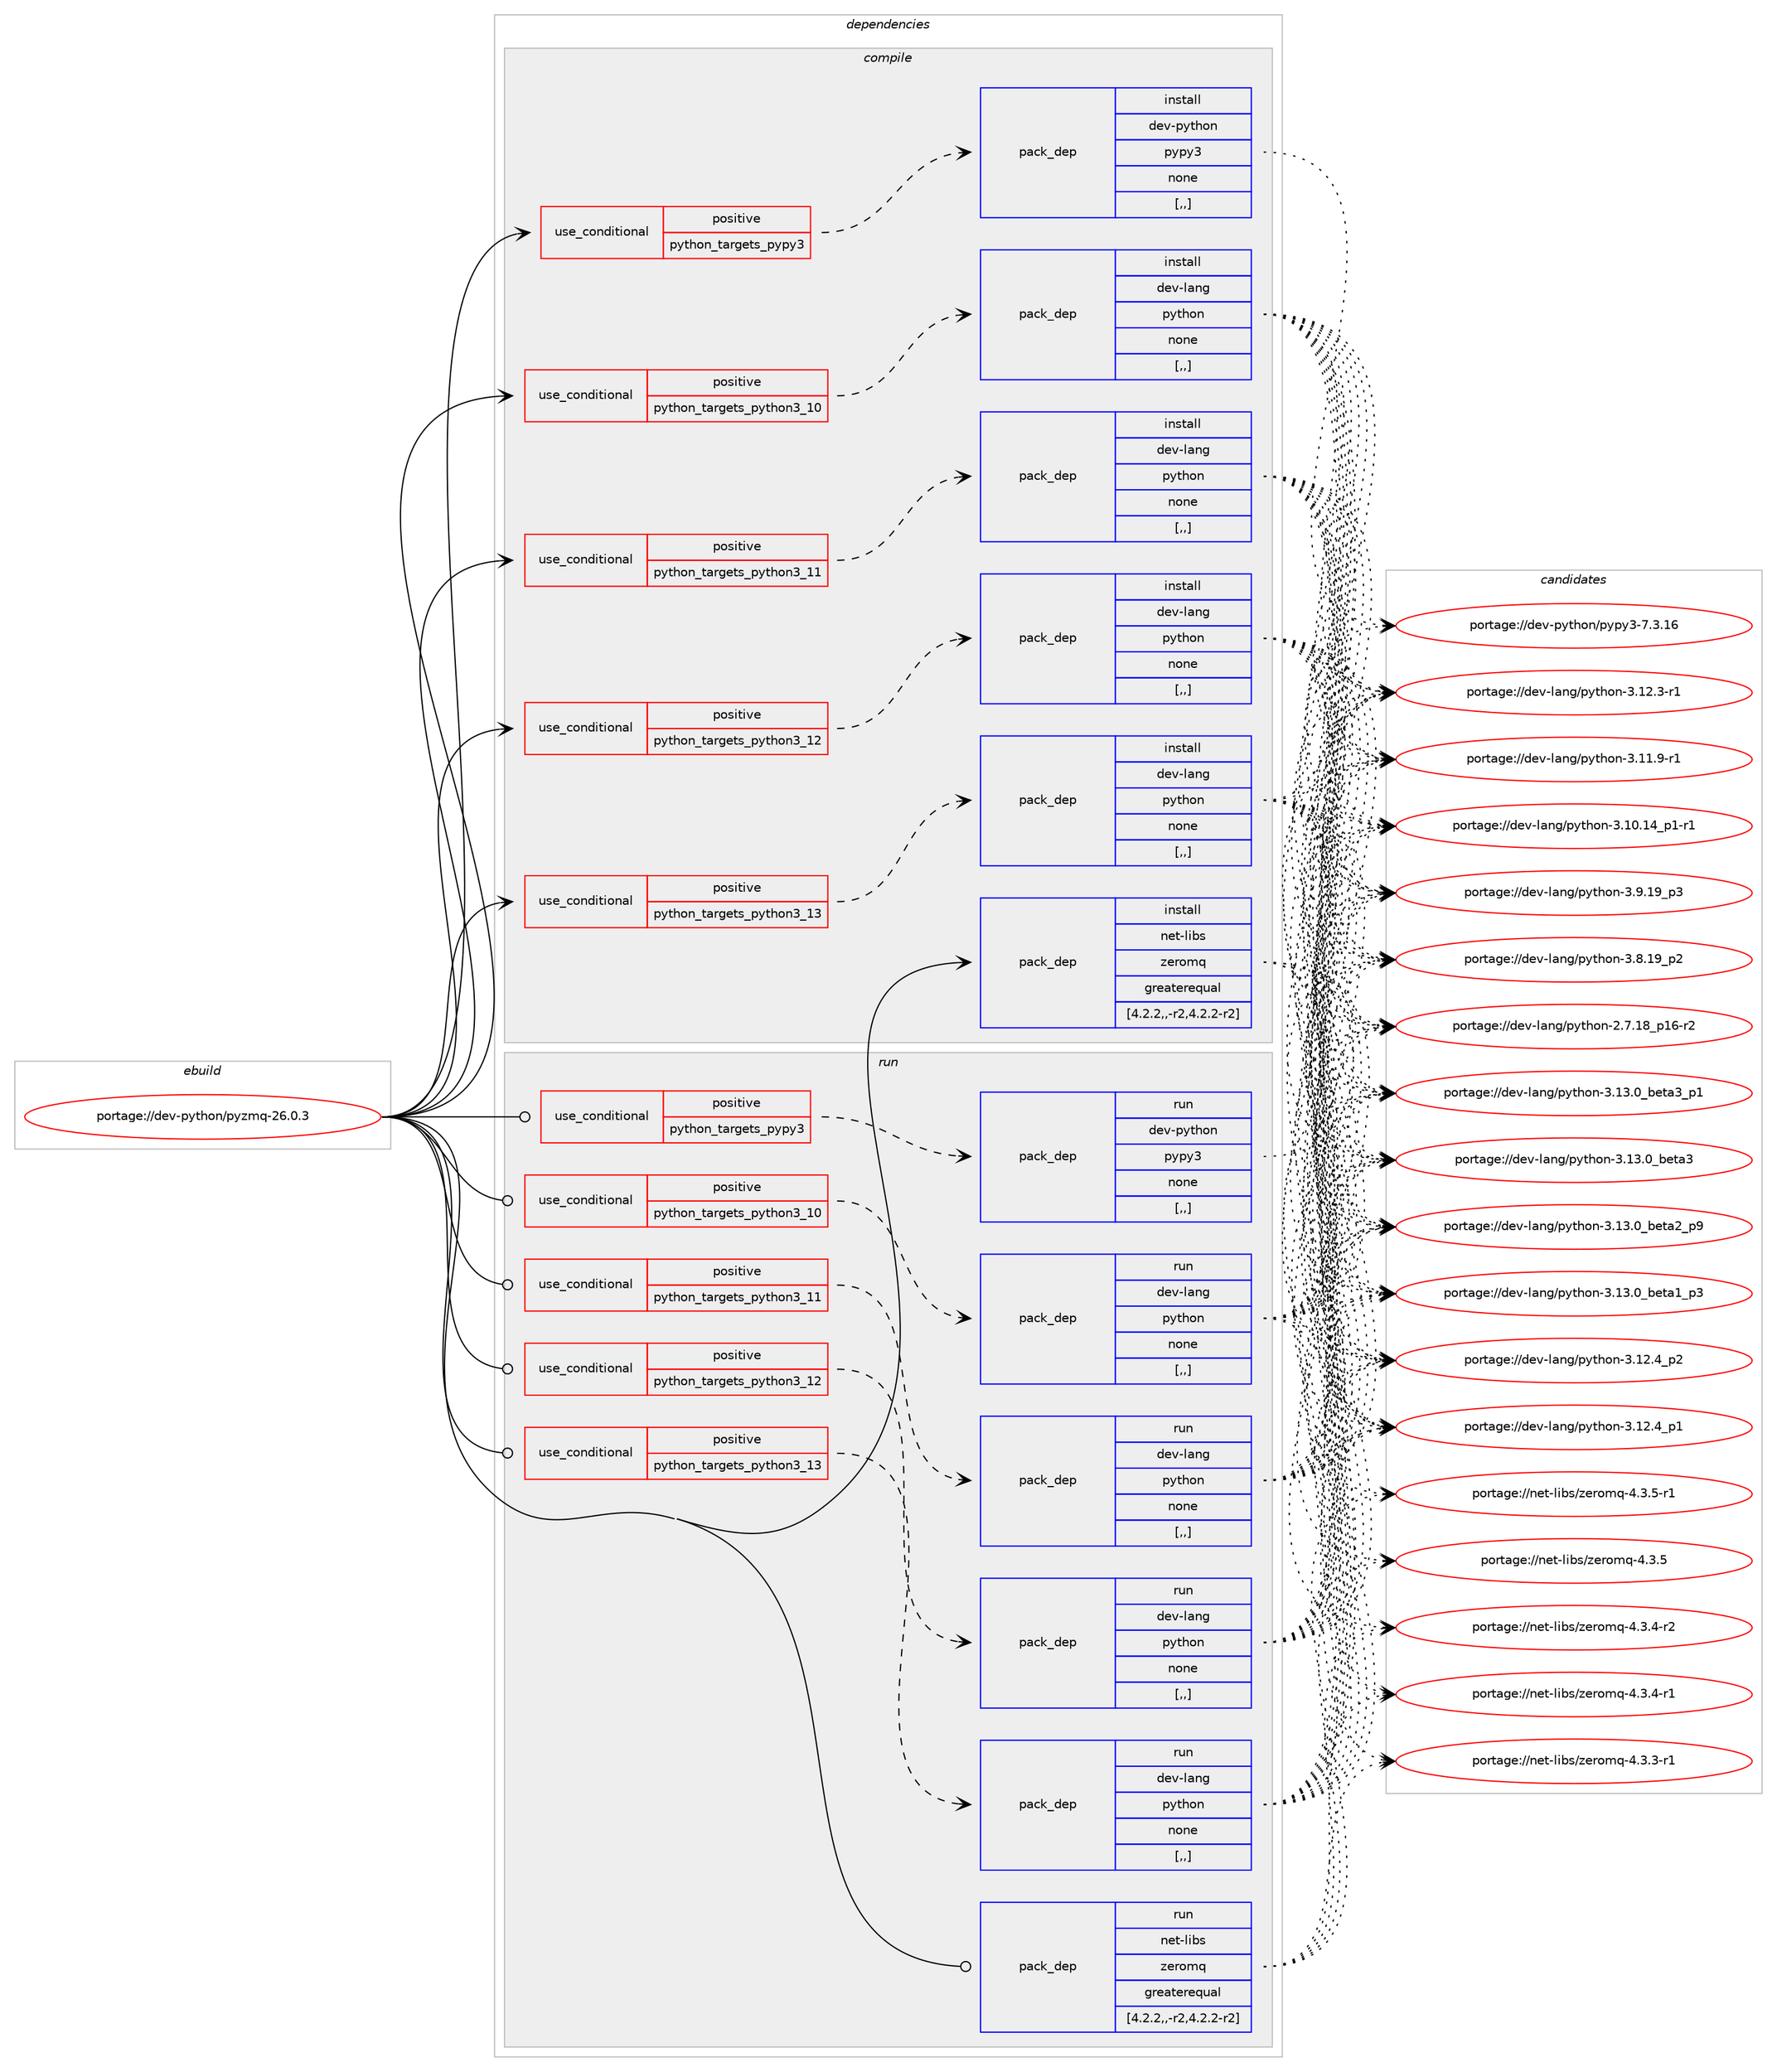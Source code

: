 digraph prolog {

# *************
# Graph options
# *************

newrank=true;
concentrate=true;
compound=true;
graph [rankdir=LR,fontname=Helvetica,fontsize=10,ranksep=1.5];#, ranksep=2.5, nodesep=0.2];
edge  [arrowhead=vee];
node  [fontname=Helvetica,fontsize=10];

# **********
# The ebuild
# **********

subgraph cluster_leftcol {
color=gray;
label=<<i>ebuild</i>>;
id [label="portage://dev-python/pyzmq-26.0.3", color=red, width=4, href="../dev-python/pyzmq-26.0.3.svg"];
}

# ****************
# The dependencies
# ****************

subgraph cluster_midcol {
color=gray;
label=<<i>dependencies</i>>;
subgraph cluster_compile {
fillcolor="#eeeeee";
style=filled;
label=<<i>compile</i>>;
subgraph cond38503 {
dependency160561 [label=<<TABLE BORDER="0" CELLBORDER="1" CELLSPACING="0" CELLPADDING="4"><TR><TD ROWSPAN="3" CELLPADDING="10">use_conditional</TD></TR><TR><TD>positive</TD></TR><TR><TD>python_targets_pypy3</TD></TR></TABLE>>, shape=none, color=red];
subgraph pack120786 {
dependency160562 [label=<<TABLE BORDER="0" CELLBORDER="1" CELLSPACING="0" CELLPADDING="4" WIDTH="220"><TR><TD ROWSPAN="6" CELLPADDING="30">pack_dep</TD></TR><TR><TD WIDTH="110">install</TD></TR><TR><TD>dev-python</TD></TR><TR><TD>pypy3</TD></TR><TR><TD>none</TD></TR><TR><TD>[,,]</TD></TR></TABLE>>, shape=none, color=blue];
}
dependency160561:e -> dependency160562:w [weight=20,style="dashed",arrowhead="vee"];
}
id:e -> dependency160561:w [weight=20,style="solid",arrowhead="vee"];
subgraph cond38504 {
dependency160563 [label=<<TABLE BORDER="0" CELLBORDER="1" CELLSPACING="0" CELLPADDING="4"><TR><TD ROWSPAN="3" CELLPADDING="10">use_conditional</TD></TR><TR><TD>positive</TD></TR><TR><TD>python_targets_python3_10</TD></TR></TABLE>>, shape=none, color=red];
subgraph pack120787 {
dependency160564 [label=<<TABLE BORDER="0" CELLBORDER="1" CELLSPACING="0" CELLPADDING="4" WIDTH="220"><TR><TD ROWSPAN="6" CELLPADDING="30">pack_dep</TD></TR><TR><TD WIDTH="110">install</TD></TR><TR><TD>dev-lang</TD></TR><TR><TD>python</TD></TR><TR><TD>none</TD></TR><TR><TD>[,,]</TD></TR></TABLE>>, shape=none, color=blue];
}
dependency160563:e -> dependency160564:w [weight=20,style="dashed",arrowhead="vee"];
}
id:e -> dependency160563:w [weight=20,style="solid",arrowhead="vee"];
subgraph cond38505 {
dependency160565 [label=<<TABLE BORDER="0" CELLBORDER="1" CELLSPACING="0" CELLPADDING="4"><TR><TD ROWSPAN="3" CELLPADDING="10">use_conditional</TD></TR><TR><TD>positive</TD></TR><TR><TD>python_targets_python3_11</TD></TR></TABLE>>, shape=none, color=red];
subgraph pack120788 {
dependency160566 [label=<<TABLE BORDER="0" CELLBORDER="1" CELLSPACING="0" CELLPADDING="4" WIDTH="220"><TR><TD ROWSPAN="6" CELLPADDING="30">pack_dep</TD></TR><TR><TD WIDTH="110">install</TD></TR><TR><TD>dev-lang</TD></TR><TR><TD>python</TD></TR><TR><TD>none</TD></TR><TR><TD>[,,]</TD></TR></TABLE>>, shape=none, color=blue];
}
dependency160565:e -> dependency160566:w [weight=20,style="dashed",arrowhead="vee"];
}
id:e -> dependency160565:w [weight=20,style="solid",arrowhead="vee"];
subgraph cond38506 {
dependency160567 [label=<<TABLE BORDER="0" CELLBORDER="1" CELLSPACING="0" CELLPADDING="4"><TR><TD ROWSPAN="3" CELLPADDING="10">use_conditional</TD></TR><TR><TD>positive</TD></TR><TR><TD>python_targets_python3_12</TD></TR></TABLE>>, shape=none, color=red];
subgraph pack120789 {
dependency160568 [label=<<TABLE BORDER="0" CELLBORDER="1" CELLSPACING="0" CELLPADDING="4" WIDTH="220"><TR><TD ROWSPAN="6" CELLPADDING="30">pack_dep</TD></TR><TR><TD WIDTH="110">install</TD></TR><TR><TD>dev-lang</TD></TR><TR><TD>python</TD></TR><TR><TD>none</TD></TR><TR><TD>[,,]</TD></TR></TABLE>>, shape=none, color=blue];
}
dependency160567:e -> dependency160568:w [weight=20,style="dashed",arrowhead="vee"];
}
id:e -> dependency160567:w [weight=20,style="solid",arrowhead="vee"];
subgraph cond38507 {
dependency160569 [label=<<TABLE BORDER="0" CELLBORDER="1" CELLSPACING="0" CELLPADDING="4"><TR><TD ROWSPAN="3" CELLPADDING="10">use_conditional</TD></TR><TR><TD>positive</TD></TR><TR><TD>python_targets_python3_13</TD></TR></TABLE>>, shape=none, color=red];
subgraph pack120790 {
dependency160570 [label=<<TABLE BORDER="0" CELLBORDER="1" CELLSPACING="0" CELLPADDING="4" WIDTH="220"><TR><TD ROWSPAN="6" CELLPADDING="30">pack_dep</TD></TR><TR><TD WIDTH="110">install</TD></TR><TR><TD>dev-lang</TD></TR><TR><TD>python</TD></TR><TR><TD>none</TD></TR><TR><TD>[,,]</TD></TR></TABLE>>, shape=none, color=blue];
}
dependency160569:e -> dependency160570:w [weight=20,style="dashed",arrowhead="vee"];
}
id:e -> dependency160569:w [weight=20,style="solid",arrowhead="vee"];
subgraph pack120791 {
dependency160571 [label=<<TABLE BORDER="0" CELLBORDER="1" CELLSPACING="0" CELLPADDING="4" WIDTH="220"><TR><TD ROWSPAN="6" CELLPADDING="30">pack_dep</TD></TR><TR><TD WIDTH="110">install</TD></TR><TR><TD>net-libs</TD></TR><TR><TD>zeromq</TD></TR><TR><TD>greaterequal</TD></TR><TR><TD>[4.2.2,,-r2,4.2.2-r2]</TD></TR></TABLE>>, shape=none, color=blue];
}
id:e -> dependency160571:w [weight=20,style="solid",arrowhead="vee"];
}
subgraph cluster_compileandrun {
fillcolor="#eeeeee";
style=filled;
label=<<i>compile and run</i>>;
}
subgraph cluster_run {
fillcolor="#eeeeee";
style=filled;
label=<<i>run</i>>;
subgraph cond38508 {
dependency160572 [label=<<TABLE BORDER="0" CELLBORDER="1" CELLSPACING="0" CELLPADDING="4"><TR><TD ROWSPAN="3" CELLPADDING="10">use_conditional</TD></TR><TR><TD>positive</TD></TR><TR><TD>python_targets_pypy3</TD></TR></TABLE>>, shape=none, color=red];
subgraph pack120792 {
dependency160573 [label=<<TABLE BORDER="0" CELLBORDER="1" CELLSPACING="0" CELLPADDING="4" WIDTH="220"><TR><TD ROWSPAN="6" CELLPADDING="30">pack_dep</TD></TR><TR><TD WIDTH="110">run</TD></TR><TR><TD>dev-python</TD></TR><TR><TD>pypy3</TD></TR><TR><TD>none</TD></TR><TR><TD>[,,]</TD></TR></TABLE>>, shape=none, color=blue];
}
dependency160572:e -> dependency160573:w [weight=20,style="dashed",arrowhead="vee"];
}
id:e -> dependency160572:w [weight=20,style="solid",arrowhead="odot"];
subgraph cond38509 {
dependency160574 [label=<<TABLE BORDER="0" CELLBORDER="1" CELLSPACING="0" CELLPADDING="4"><TR><TD ROWSPAN="3" CELLPADDING="10">use_conditional</TD></TR><TR><TD>positive</TD></TR><TR><TD>python_targets_python3_10</TD></TR></TABLE>>, shape=none, color=red];
subgraph pack120793 {
dependency160575 [label=<<TABLE BORDER="0" CELLBORDER="1" CELLSPACING="0" CELLPADDING="4" WIDTH="220"><TR><TD ROWSPAN="6" CELLPADDING="30">pack_dep</TD></TR><TR><TD WIDTH="110">run</TD></TR><TR><TD>dev-lang</TD></TR><TR><TD>python</TD></TR><TR><TD>none</TD></TR><TR><TD>[,,]</TD></TR></TABLE>>, shape=none, color=blue];
}
dependency160574:e -> dependency160575:w [weight=20,style="dashed",arrowhead="vee"];
}
id:e -> dependency160574:w [weight=20,style="solid",arrowhead="odot"];
subgraph cond38510 {
dependency160576 [label=<<TABLE BORDER="0" CELLBORDER="1" CELLSPACING="0" CELLPADDING="4"><TR><TD ROWSPAN="3" CELLPADDING="10">use_conditional</TD></TR><TR><TD>positive</TD></TR><TR><TD>python_targets_python3_11</TD></TR></TABLE>>, shape=none, color=red];
subgraph pack120794 {
dependency160577 [label=<<TABLE BORDER="0" CELLBORDER="1" CELLSPACING="0" CELLPADDING="4" WIDTH="220"><TR><TD ROWSPAN="6" CELLPADDING="30">pack_dep</TD></TR><TR><TD WIDTH="110">run</TD></TR><TR><TD>dev-lang</TD></TR><TR><TD>python</TD></TR><TR><TD>none</TD></TR><TR><TD>[,,]</TD></TR></TABLE>>, shape=none, color=blue];
}
dependency160576:e -> dependency160577:w [weight=20,style="dashed",arrowhead="vee"];
}
id:e -> dependency160576:w [weight=20,style="solid",arrowhead="odot"];
subgraph cond38511 {
dependency160578 [label=<<TABLE BORDER="0" CELLBORDER="1" CELLSPACING="0" CELLPADDING="4"><TR><TD ROWSPAN="3" CELLPADDING="10">use_conditional</TD></TR><TR><TD>positive</TD></TR><TR><TD>python_targets_python3_12</TD></TR></TABLE>>, shape=none, color=red];
subgraph pack120795 {
dependency160579 [label=<<TABLE BORDER="0" CELLBORDER="1" CELLSPACING="0" CELLPADDING="4" WIDTH="220"><TR><TD ROWSPAN="6" CELLPADDING="30">pack_dep</TD></TR><TR><TD WIDTH="110">run</TD></TR><TR><TD>dev-lang</TD></TR><TR><TD>python</TD></TR><TR><TD>none</TD></TR><TR><TD>[,,]</TD></TR></TABLE>>, shape=none, color=blue];
}
dependency160578:e -> dependency160579:w [weight=20,style="dashed",arrowhead="vee"];
}
id:e -> dependency160578:w [weight=20,style="solid",arrowhead="odot"];
subgraph cond38512 {
dependency160580 [label=<<TABLE BORDER="0" CELLBORDER="1" CELLSPACING="0" CELLPADDING="4"><TR><TD ROWSPAN="3" CELLPADDING="10">use_conditional</TD></TR><TR><TD>positive</TD></TR><TR><TD>python_targets_python3_13</TD></TR></TABLE>>, shape=none, color=red];
subgraph pack120796 {
dependency160581 [label=<<TABLE BORDER="0" CELLBORDER="1" CELLSPACING="0" CELLPADDING="4" WIDTH="220"><TR><TD ROWSPAN="6" CELLPADDING="30">pack_dep</TD></TR><TR><TD WIDTH="110">run</TD></TR><TR><TD>dev-lang</TD></TR><TR><TD>python</TD></TR><TR><TD>none</TD></TR><TR><TD>[,,]</TD></TR></TABLE>>, shape=none, color=blue];
}
dependency160580:e -> dependency160581:w [weight=20,style="dashed",arrowhead="vee"];
}
id:e -> dependency160580:w [weight=20,style="solid",arrowhead="odot"];
subgraph pack120797 {
dependency160582 [label=<<TABLE BORDER="0" CELLBORDER="1" CELLSPACING="0" CELLPADDING="4" WIDTH="220"><TR><TD ROWSPAN="6" CELLPADDING="30">pack_dep</TD></TR><TR><TD WIDTH="110">run</TD></TR><TR><TD>net-libs</TD></TR><TR><TD>zeromq</TD></TR><TR><TD>greaterequal</TD></TR><TR><TD>[4.2.2,,-r2,4.2.2-r2]</TD></TR></TABLE>>, shape=none, color=blue];
}
id:e -> dependency160582:w [weight=20,style="solid",arrowhead="odot"];
}
}

# **************
# The candidates
# **************

subgraph cluster_choices {
rank=same;
color=gray;
label=<<i>candidates</i>>;

subgraph choice120786 {
color=black;
nodesep=1;
choice10010111845112121116104111110471121211121215145554651464954 [label="portage://dev-python/pypy3-7.3.16", color=red, width=4,href="../dev-python/pypy3-7.3.16.svg"];
dependency160562:e -> choice10010111845112121116104111110471121211121215145554651464954:w [style=dotted,weight="100"];
}
subgraph choice120787 {
color=black;
nodesep=1;
choice10010111845108971101034711212111610411111045514649514648959810111697519511249 [label="portage://dev-lang/python-3.13.0_beta3_p1", color=red, width=4,href="../dev-lang/python-3.13.0_beta3_p1.svg"];
choice1001011184510897110103471121211161041111104551464951464895981011169751 [label="portage://dev-lang/python-3.13.0_beta3", color=red, width=4,href="../dev-lang/python-3.13.0_beta3.svg"];
choice10010111845108971101034711212111610411111045514649514648959810111697509511257 [label="portage://dev-lang/python-3.13.0_beta2_p9", color=red, width=4,href="../dev-lang/python-3.13.0_beta2_p9.svg"];
choice10010111845108971101034711212111610411111045514649514648959810111697499511251 [label="portage://dev-lang/python-3.13.0_beta1_p3", color=red, width=4,href="../dev-lang/python-3.13.0_beta1_p3.svg"];
choice100101118451089711010347112121116104111110455146495046529511250 [label="portage://dev-lang/python-3.12.4_p2", color=red, width=4,href="../dev-lang/python-3.12.4_p2.svg"];
choice100101118451089711010347112121116104111110455146495046529511249 [label="portage://dev-lang/python-3.12.4_p1", color=red, width=4,href="../dev-lang/python-3.12.4_p1.svg"];
choice100101118451089711010347112121116104111110455146495046514511449 [label="portage://dev-lang/python-3.12.3-r1", color=red, width=4,href="../dev-lang/python-3.12.3-r1.svg"];
choice100101118451089711010347112121116104111110455146494946574511449 [label="portage://dev-lang/python-3.11.9-r1", color=red, width=4,href="../dev-lang/python-3.11.9-r1.svg"];
choice100101118451089711010347112121116104111110455146494846495295112494511449 [label="portage://dev-lang/python-3.10.14_p1-r1", color=red, width=4,href="../dev-lang/python-3.10.14_p1-r1.svg"];
choice100101118451089711010347112121116104111110455146574649579511251 [label="portage://dev-lang/python-3.9.19_p3", color=red, width=4,href="../dev-lang/python-3.9.19_p3.svg"];
choice100101118451089711010347112121116104111110455146564649579511250 [label="portage://dev-lang/python-3.8.19_p2", color=red, width=4,href="../dev-lang/python-3.8.19_p2.svg"];
choice100101118451089711010347112121116104111110455046554649569511249544511450 [label="portage://dev-lang/python-2.7.18_p16-r2", color=red, width=4,href="../dev-lang/python-2.7.18_p16-r2.svg"];
dependency160564:e -> choice10010111845108971101034711212111610411111045514649514648959810111697519511249:w [style=dotted,weight="100"];
dependency160564:e -> choice1001011184510897110103471121211161041111104551464951464895981011169751:w [style=dotted,weight="100"];
dependency160564:e -> choice10010111845108971101034711212111610411111045514649514648959810111697509511257:w [style=dotted,weight="100"];
dependency160564:e -> choice10010111845108971101034711212111610411111045514649514648959810111697499511251:w [style=dotted,weight="100"];
dependency160564:e -> choice100101118451089711010347112121116104111110455146495046529511250:w [style=dotted,weight="100"];
dependency160564:e -> choice100101118451089711010347112121116104111110455146495046529511249:w [style=dotted,weight="100"];
dependency160564:e -> choice100101118451089711010347112121116104111110455146495046514511449:w [style=dotted,weight="100"];
dependency160564:e -> choice100101118451089711010347112121116104111110455146494946574511449:w [style=dotted,weight="100"];
dependency160564:e -> choice100101118451089711010347112121116104111110455146494846495295112494511449:w [style=dotted,weight="100"];
dependency160564:e -> choice100101118451089711010347112121116104111110455146574649579511251:w [style=dotted,weight="100"];
dependency160564:e -> choice100101118451089711010347112121116104111110455146564649579511250:w [style=dotted,weight="100"];
dependency160564:e -> choice100101118451089711010347112121116104111110455046554649569511249544511450:w [style=dotted,weight="100"];
}
subgraph choice120788 {
color=black;
nodesep=1;
choice10010111845108971101034711212111610411111045514649514648959810111697519511249 [label="portage://dev-lang/python-3.13.0_beta3_p1", color=red, width=4,href="../dev-lang/python-3.13.0_beta3_p1.svg"];
choice1001011184510897110103471121211161041111104551464951464895981011169751 [label="portage://dev-lang/python-3.13.0_beta3", color=red, width=4,href="../dev-lang/python-3.13.0_beta3.svg"];
choice10010111845108971101034711212111610411111045514649514648959810111697509511257 [label="portage://dev-lang/python-3.13.0_beta2_p9", color=red, width=4,href="../dev-lang/python-3.13.0_beta2_p9.svg"];
choice10010111845108971101034711212111610411111045514649514648959810111697499511251 [label="portage://dev-lang/python-3.13.0_beta1_p3", color=red, width=4,href="../dev-lang/python-3.13.0_beta1_p3.svg"];
choice100101118451089711010347112121116104111110455146495046529511250 [label="portage://dev-lang/python-3.12.4_p2", color=red, width=4,href="../dev-lang/python-3.12.4_p2.svg"];
choice100101118451089711010347112121116104111110455146495046529511249 [label="portage://dev-lang/python-3.12.4_p1", color=red, width=4,href="../dev-lang/python-3.12.4_p1.svg"];
choice100101118451089711010347112121116104111110455146495046514511449 [label="portage://dev-lang/python-3.12.3-r1", color=red, width=4,href="../dev-lang/python-3.12.3-r1.svg"];
choice100101118451089711010347112121116104111110455146494946574511449 [label="portage://dev-lang/python-3.11.9-r1", color=red, width=4,href="../dev-lang/python-3.11.9-r1.svg"];
choice100101118451089711010347112121116104111110455146494846495295112494511449 [label="portage://dev-lang/python-3.10.14_p1-r1", color=red, width=4,href="../dev-lang/python-3.10.14_p1-r1.svg"];
choice100101118451089711010347112121116104111110455146574649579511251 [label="portage://dev-lang/python-3.9.19_p3", color=red, width=4,href="../dev-lang/python-3.9.19_p3.svg"];
choice100101118451089711010347112121116104111110455146564649579511250 [label="portage://dev-lang/python-3.8.19_p2", color=red, width=4,href="../dev-lang/python-3.8.19_p2.svg"];
choice100101118451089711010347112121116104111110455046554649569511249544511450 [label="portage://dev-lang/python-2.7.18_p16-r2", color=red, width=4,href="../dev-lang/python-2.7.18_p16-r2.svg"];
dependency160566:e -> choice10010111845108971101034711212111610411111045514649514648959810111697519511249:w [style=dotted,weight="100"];
dependency160566:e -> choice1001011184510897110103471121211161041111104551464951464895981011169751:w [style=dotted,weight="100"];
dependency160566:e -> choice10010111845108971101034711212111610411111045514649514648959810111697509511257:w [style=dotted,weight="100"];
dependency160566:e -> choice10010111845108971101034711212111610411111045514649514648959810111697499511251:w [style=dotted,weight="100"];
dependency160566:e -> choice100101118451089711010347112121116104111110455146495046529511250:w [style=dotted,weight="100"];
dependency160566:e -> choice100101118451089711010347112121116104111110455146495046529511249:w [style=dotted,weight="100"];
dependency160566:e -> choice100101118451089711010347112121116104111110455146495046514511449:w [style=dotted,weight="100"];
dependency160566:e -> choice100101118451089711010347112121116104111110455146494946574511449:w [style=dotted,weight="100"];
dependency160566:e -> choice100101118451089711010347112121116104111110455146494846495295112494511449:w [style=dotted,weight="100"];
dependency160566:e -> choice100101118451089711010347112121116104111110455146574649579511251:w [style=dotted,weight="100"];
dependency160566:e -> choice100101118451089711010347112121116104111110455146564649579511250:w [style=dotted,weight="100"];
dependency160566:e -> choice100101118451089711010347112121116104111110455046554649569511249544511450:w [style=dotted,weight="100"];
}
subgraph choice120789 {
color=black;
nodesep=1;
choice10010111845108971101034711212111610411111045514649514648959810111697519511249 [label="portage://dev-lang/python-3.13.0_beta3_p1", color=red, width=4,href="../dev-lang/python-3.13.0_beta3_p1.svg"];
choice1001011184510897110103471121211161041111104551464951464895981011169751 [label="portage://dev-lang/python-3.13.0_beta3", color=red, width=4,href="../dev-lang/python-3.13.0_beta3.svg"];
choice10010111845108971101034711212111610411111045514649514648959810111697509511257 [label="portage://dev-lang/python-3.13.0_beta2_p9", color=red, width=4,href="../dev-lang/python-3.13.0_beta2_p9.svg"];
choice10010111845108971101034711212111610411111045514649514648959810111697499511251 [label="portage://dev-lang/python-3.13.0_beta1_p3", color=red, width=4,href="../dev-lang/python-3.13.0_beta1_p3.svg"];
choice100101118451089711010347112121116104111110455146495046529511250 [label="portage://dev-lang/python-3.12.4_p2", color=red, width=4,href="../dev-lang/python-3.12.4_p2.svg"];
choice100101118451089711010347112121116104111110455146495046529511249 [label="portage://dev-lang/python-3.12.4_p1", color=red, width=4,href="../dev-lang/python-3.12.4_p1.svg"];
choice100101118451089711010347112121116104111110455146495046514511449 [label="portage://dev-lang/python-3.12.3-r1", color=red, width=4,href="../dev-lang/python-3.12.3-r1.svg"];
choice100101118451089711010347112121116104111110455146494946574511449 [label="portage://dev-lang/python-3.11.9-r1", color=red, width=4,href="../dev-lang/python-3.11.9-r1.svg"];
choice100101118451089711010347112121116104111110455146494846495295112494511449 [label="portage://dev-lang/python-3.10.14_p1-r1", color=red, width=4,href="../dev-lang/python-3.10.14_p1-r1.svg"];
choice100101118451089711010347112121116104111110455146574649579511251 [label="portage://dev-lang/python-3.9.19_p3", color=red, width=4,href="../dev-lang/python-3.9.19_p3.svg"];
choice100101118451089711010347112121116104111110455146564649579511250 [label="portage://dev-lang/python-3.8.19_p2", color=red, width=4,href="../dev-lang/python-3.8.19_p2.svg"];
choice100101118451089711010347112121116104111110455046554649569511249544511450 [label="portage://dev-lang/python-2.7.18_p16-r2", color=red, width=4,href="../dev-lang/python-2.7.18_p16-r2.svg"];
dependency160568:e -> choice10010111845108971101034711212111610411111045514649514648959810111697519511249:w [style=dotted,weight="100"];
dependency160568:e -> choice1001011184510897110103471121211161041111104551464951464895981011169751:w [style=dotted,weight="100"];
dependency160568:e -> choice10010111845108971101034711212111610411111045514649514648959810111697509511257:w [style=dotted,weight="100"];
dependency160568:e -> choice10010111845108971101034711212111610411111045514649514648959810111697499511251:w [style=dotted,weight="100"];
dependency160568:e -> choice100101118451089711010347112121116104111110455146495046529511250:w [style=dotted,weight="100"];
dependency160568:e -> choice100101118451089711010347112121116104111110455146495046529511249:w [style=dotted,weight="100"];
dependency160568:e -> choice100101118451089711010347112121116104111110455146495046514511449:w [style=dotted,weight="100"];
dependency160568:e -> choice100101118451089711010347112121116104111110455146494946574511449:w [style=dotted,weight="100"];
dependency160568:e -> choice100101118451089711010347112121116104111110455146494846495295112494511449:w [style=dotted,weight="100"];
dependency160568:e -> choice100101118451089711010347112121116104111110455146574649579511251:w [style=dotted,weight="100"];
dependency160568:e -> choice100101118451089711010347112121116104111110455146564649579511250:w [style=dotted,weight="100"];
dependency160568:e -> choice100101118451089711010347112121116104111110455046554649569511249544511450:w [style=dotted,weight="100"];
}
subgraph choice120790 {
color=black;
nodesep=1;
choice10010111845108971101034711212111610411111045514649514648959810111697519511249 [label="portage://dev-lang/python-3.13.0_beta3_p1", color=red, width=4,href="../dev-lang/python-3.13.0_beta3_p1.svg"];
choice1001011184510897110103471121211161041111104551464951464895981011169751 [label="portage://dev-lang/python-3.13.0_beta3", color=red, width=4,href="../dev-lang/python-3.13.0_beta3.svg"];
choice10010111845108971101034711212111610411111045514649514648959810111697509511257 [label="portage://dev-lang/python-3.13.0_beta2_p9", color=red, width=4,href="../dev-lang/python-3.13.0_beta2_p9.svg"];
choice10010111845108971101034711212111610411111045514649514648959810111697499511251 [label="portage://dev-lang/python-3.13.0_beta1_p3", color=red, width=4,href="../dev-lang/python-3.13.0_beta1_p3.svg"];
choice100101118451089711010347112121116104111110455146495046529511250 [label="portage://dev-lang/python-3.12.4_p2", color=red, width=4,href="../dev-lang/python-3.12.4_p2.svg"];
choice100101118451089711010347112121116104111110455146495046529511249 [label="portage://dev-lang/python-3.12.4_p1", color=red, width=4,href="../dev-lang/python-3.12.4_p1.svg"];
choice100101118451089711010347112121116104111110455146495046514511449 [label="portage://dev-lang/python-3.12.3-r1", color=red, width=4,href="../dev-lang/python-3.12.3-r1.svg"];
choice100101118451089711010347112121116104111110455146494946574511449 [label="portage://dev-lang/python-3.11.9-r1", color=red, width=4,href="../dev-lang/python-3.11.9-r1.svg"];
choice100101118451089711010347112121116104111110455146494846495295112494511449 [label="portage://dev-lang/python-3.10.14_p1-r1", color=red, width=4,href="../dev-lang/python-3.10.14_p1-r1.svg"];
choice100101118451089711010347112121116104111110455146574649579511251 [label="portage://dev-lang/python-3.9.19_p3", color=red, width=4,href="../dev-lang/python-3.9.19_p3.svg"];
choice100101118451089711010347112121116104111110455146564649579511250 [label="portage://dev-lang/python-3.8.19_p2", color=red, width=4,href="../dev-lang/python-3.8.19_p2.svg"];
choice100101118451089711010347112121116104111110455046554649569511249544511450 [label="portage://dev-lang/python-2.7.18_p16-r2", color=red, width=4,href="../dev-lang/python-2.7.18_p16-r2.svg"];
dependency160570:e -> choice10010111845108971101034711212111610411111045514649514648959810111697519511249:w [style=dotted,weight="100"];
dependency160570:e -> choice1001011184510897110103471121211161041111104551464951464895981011169751:w [style=dotted,weight="100"];
dependency160570:e -> choice10010111845108971101034711212111610411111045514649514648959810111697509511257:w [style=dotted,weight="100"];
dependency160570:e -> choice10010111845108971101034711212111610411111045514649514648959810111697499511251:w [style=dotted,weight="100"];
dependency160570:e -> choice100101118451089711010347112121116104111110455146495046529511250:w [style=dotted,weight="100"];
dependency160570:e -> choice100101118451089711010347112121116104111110455146495046529511249:w [style=dotted,weight="100"];
dependency160570:e -> choice100101118451089711010347112121116104111110455146495046514511449:w [style=dotted,weight="100"];
dependency160570:e -> choice100101118451089711010347112121116104111110455146494946574511449:w [style=dotted,weight="100"];
dependency160570:e -> choice100101118451089711010347112121116104111110455146494846495295112494511449:w [style=dotted,weight="100"];
dependency160570:e -> choice100101118451089711010347112121116104111110455146574649579511251:w [style=dotted,weight="100"];
dependency160570:e -> choice100101118451089711010347112121116104111110455146564649579511250:w [style=dotted,weight="100"];
dependency160570:e -> choice100101118451089711010347112121116104111110455046554649569511249544511450:w [style=dotted,weight="100"];
}
subgraph choice120791 {
color=black;
nodesep=1;
choice1101011164510810598115471221011141111091134552465146534511449 [label="portage://net-libs/zeromq-4.3.5-r1", color=red, width=4,href="../net-libs/zeromq-4.3.5-r1.svg"];
choice110101116451081059811547122101114111109113455246514653 [label="portage://net-libs/zeromq-4.3.5", color=red, width=4,href="../net-libs/zeromq-4.3.5.svg"];
choice1101011164510810598115471221011141111091134552465146524511450 [label="portage://net-libs/zeromq-4.3.4-r2", color=red, width=4,href="../net-libs/zeromq-4.3.4-r2.svg"];
choice1101011164510810598115471221011141111091134552465146524511449 [label="portage://net-libs/zeromq-4.3.4-r1", color=red, width=4,href="../net-libs/zeromq-4.3.4-r1.svg"];
choice1101011164510810598115471221011141111091134552465146514511449 [label="portage://net-libs/zeromq-4.3.3-r1", color=red, width=4,href="../net-libs/zeromq-4.3.3-r1.svg"];
dependency160571:e -> choice1101011164510810598115471221011141111091134552465146534511449:w [style=dotted,weight="100"];
dependency160571:e -> choice110101116451081059811547122101114111109113455246514653:w [style=dotted,weight="100"];
dependency160571:e -> choice1101011164510810598115471221011141111091134552465146524511450:w [style=dotted,weight="100"];
dependency160571:e -> choice1101011164510810598115471221011141111091134552465146524511449:w [style=dotted,weight="100"];
dependency160571:e -> choice1101011164510810598115471221011141111091134552465146514511449:w [style=dotted,weight="100"];
}
subgraph choice120792 {
color=black;
nodesep=1;
choice10010111845112121116104111110471121211121215145554651464954 [label="portage://dev-python/pypy3-7.3.16", color=red, width=4,href="../dev-python/pypy3-7.3.16.svg"];
dependency160573:e -> choice10010111845112121116104111110471121211121215145554651464954:w [style=dotted,weight="100"];
}
subgraph choice120793 {
color=black;
nodesep=1;
choice10010111845108971101034711212111610411111045514649514648959810111697519511249 [label="portage://dev-lang/python-3.13.0_beta3_p1", color=red, width=4,href="../dev-lang/python-3.13.0_beta3_p1.svg"];
choice1001011184510897110103471121211161041111104551464951464895981011169751 [label="portage://dev-lang/python-3.13.0_beta3", color=red, width=4,href="../dev-lang/python-3.13.0_beta3.svg"];
choice10010111845108971101034711212111610411111045514649514648959810111697509511257 [label="portage://dev-lang/python-3.13.0_beta2_p9", color=red, width=4,href="../dev-lang/python-3.13.0_beta2_p9.svg"];
choice10010111845108971101034711212111610411111045514649514648959810111697499511251 [label="portage://dev-lang/python-3.13.0_beta1_p3", color=red, width=4,href="../dev-lang/python-3.13.0_beta1_p3.svg"];
choice100101118451089711010347112121116104111110455146495046529511250 [label="portage://dev-lang/python-3.12.4_p2", color=red, width=4,href="../dev-lang/python-3.12.4_p2.svg"];
choice100101118451089711010347112121116104111110455146495046529511249 [label="portage://dev-lang/python-3.12.4_p1", color=red, width=4,href="../dev-lang/python-3.12.4_p1.svg"];
choice100101118451089711010347112121116104111110455146495046514511449 [label="portage://dev-lang/python-3.12.3-r1", color=red, width=4,href="../dev-lang/python-3.12.3-r1.svg"];
choice100101118451089711010347112121116104111110455146494946574511449 [label="portage://dev-lang/python-3.11.9-r1", color=red, width=4,href="../dev-lang/python-3.11.9-r1.svg"];
choice100101118451089711010347112121116104111110455146494846495295112494511449 [label="portage://dev-lang/python-3.10.14_p1-r1", color=red, width=4,href="../dev-lang/python-3.10.14_p1-r1.svg"];
choice100101118451089711010347112121116104111110455146574649579511251 [label="portage://dev-lang/python-3.9.19_p3", color=red, width=4,href="../dev-lang/python-3.9.19_p3.svg"];
choice100101118451089711010347112121116104111110455146564649579511250 [label="portage://dev-lang/python-3.8.19_p2", color=red, width=4,href="../dev-lang/python-3.8.19_p2.svg"];
choice100101118451089711010347112121116104111110455046554649569511249544511450 [label="portage://dev-lang/python-2.7.18_p16-r2", color=red, width=4,href="../dev-lang/python-2.7.18_p16-r2.svg"];
dependency160575:e -> choice10010111845108971101034711212111610411111045514649514648959810111697519511249:w [style=dotted,weight="100"];
dependency160575:e -> choice1001011184510897110103471121211161041111104551464951464895981011169751:w [style=dotted,weight="100"];
dependency160575:e -> choice10010111845108971101034711212111610411111045514649514648959810111697509511257:w [style=dotted,weight="100"];
dependency160575:e -> choice10010111845108971101034711212111610411111045514649514648959810111697499511251:w [style=dotted,weight="100"];
dependency160575:e -> choice100101118451089711010347112121116104111110455146495046529511250:w [style=dotted,weight="100"];
dependency160575:e -> choice100101118451089711010347112121116104111110455146495046529511249:w [style=dotted,weight="100"];
dependency160575:e -> choice100101118451089711010347112121116104111110455146495046514511449:w [style=dotted,weight="100"];
dependency160575:e -> choice100101118451089711010347112121116104111110455146494946574511449:w [style=dotted,weight="100"];
dependency160575:e -> choice100101118451089711010347112121116104111110455146494846495295112494511449:w [style=dotted,weight="100"];
dependency160575:e -> choice100101118451089711010347112121116104111110455146574649579511251:w [style=dotted,weight="100"];
dependency160575:e -> choice100101118451089711010347112121116104111110455146564649579511250:w [style=dotted,weight="100"];
dependency160575:e -> choice100101118451089711010347112121116104111110455046554649569511249544511450:w [style=dotted,weight="100"];
}
subgraph choice120794 {
color=black;
nodesep=1;
choice10010111845108971101034711212111610411111045514649514648959810111697519511249 [label="portage://dev-lang/python-3.13.0_beta3_p1", color=red, width=4,href="../dev-lang/python-3.13.0_beta3_p1.svg"];
choice1001011184510897110103471121211161041111104551464951464895981011169751 [label="portage://dev-lang/python-3.13.0_beta3", color=red, width=4,href="../dev-lang/python-3.13.0_beta3.svg"];
choice10010111845108971101034711212111610411111045514649514648959810111697509511257 [label="portage://dev-lang/python-3.13.0_beta2_p9", color=red, width=4,href="../dev-lang/python-3.13.0_beta2_p9.svg"];
choice10010111845108971101034711212111610411111045514649514648959810111697499511251 [label="portage://dev-lang/python-3.13.0_beta1_p3", color=red, width=4,href="../dev-lang/python-3.13.0_beta1_p3.svg"];
choice100101118451089711010347112121116104111110455146495046529511250 [label="portage://dev-lang/python-3.12.4_p2", color=red, width=4,href="../dev-lang/python-3.12.4_p2.svg"];
choice100101118451089711010347112121116104111110455146495046529511249 [label="portage://dev-lang/python-3.12.4_p1", color=red, width=4,href="../dev-lang/python-3.12.4_p1.svg"];
choice100101118451089711010347112121116104111110455146495046514511449 [label="portage://dev-lang/python-3.12.3-r1", color=red, width=4,href="../dev-lang/python-3.12.3-r1.svg"];
choice100101118451089711010347112121116104111110455146494946574511449 [label="portage://dev-lang/python-3.11.9-r1", color=red, width=4,href="../dev-lang/python-3.11.9-r1.svg"];
choice100101118451089711010347112121116104111110455146494846495295112494511449 [label="portage://dev-lang/python-3.10.14_p1-r1", color=red, width=4,href="../dev-lang/python-3.10.14_p1-r1.svg"];
choice100101118451089711010347112121116104111110455146574649579511251 [label="portage://dev-lang/python-3.9.19_p3", color=red, width=4,href="../dev-lang/python-3.9.19_p3.svg"];
choice100101118451089711010347112121116104111110455146564649579511250 [label="portage://dev-lang/python-3.8.19_p2", color=red, width=4,href="../dev-lang/python-3.8.19_p2.svg"];
choice100101118451089711010347112121116104111110455046554649569511249544511450 [label="portage://dev-lang/python-2.7.18_p16-r2", color=red, width=4,href="../dev-lang/python-2.7.18_p16-r2.svg"];
dependency160577:e -> choice10010111845108971101034711212111610411111045514649514648959810111697519511249:w [style=dotted,weight="100"];
dependency160577:e -> choice1001011184510897110103471121211161041111104551464951464895981011169751:w [style=dotted,weight="100"];
dependency160577:e -> choice10010111845108971101034711212111610411111045514649514648959810111697509511257:w [style=dotted,weight="100"];
dependency160577:e -> choice10010111845108971101034711212111610411111045514649514648959810111697499511251:w [style=dotted,weight="100"];
dependency160577:e -> choice100101118451089711010347112121116104111110455146495046529511250:w [style=dotted,weight="100"];
dependency160577:e -> choice100101118451089711010347112121116104111110455146495046529511249:w [style=dotted,weight="100"];
dependency160577:e -> choice100101118451089711010347112121116104111110455146495046514511449:w [style=dotted,weight="100"];
dependency160577:e -> choice100101118451089711010347112121116104111110455146494946574511449:w [style=dotted,weight="100"];
dependency160577:e -> choice100101118451089711010347112121116104111110455146494846495295112494511449:w [style=dotted,weight="100"];
dependency160577:e -> choice100101118451089711010347112121116104111110455146574649579511251:w [style=dotted,weight="100"];
dependency160577:e -> choice100101118451089711010347112121116104111110455146564649579511250:w [style=dotted,weight="100"];
dependency160577:e -> choice100101118451089711010347112121116104111110455046554649569511249544511450:w [style=dotted,weight="100"];
}
subgraph choice120795 {
color=black;
nodesep=1;
choice10010111845108971101034711212111610411111045514649514648959810111697519511249 [label="portage://dev-lang/python-3.13.0_beta3_p1", color=red, width=4,href="../dev-lang/python-3.13.0_beta3_p1.svg"];
choice1001011184510897110103471121211161041111104551464951464895981011169751 [label="portage://dev-lang/python-3.13.0_beta3", color=red, width=4,href="../dev-lang/python-3.13.0_beta3.svg"];
choice10010111845108971101034711212111610411111045514649514648959810111697509511257 [label="portage://dev-lang/python-3.13.0_beta2_p9", color=red, width=4,href="../dev-lang/python-3.13.0_beta2_p9.svg"];
choice10010111845108971101034711212111610411111045514649514648959810111697499511251 [label="portage://dev-lang/python-3.13.0_beta1_p3", color=red, width=4,href="../dev-lang/python-3.13.0_beta1_p3.svg"];
choice100101118451089711010347112121116104111110455146495046529511250 [label="portage://dev-lang/python-3.12.4_p2", color=red, width=4,href="../dev-lang/python-3.12.4_p2.svg"];
choice100101118451089711010347112121116104111110455146495046529511249 [label="portage://dev-lang/python-3.12.4_p1", color=red, width=4,href="../dev-lang/python-3.12.4_p1.svg"];
choice100101118451089711010347112121116104111110455146495046514511449 [label="portage://dev-lang/python-3.12.3-r1", color=red, width=4,href="../dev-lang/python-3.12.3-r1.svg"];
choice100101118451089711010347112121116104111110455146494946574511449 [label="portage://dev-lang/python-3.11.9-r1", color=red, width=4,href="../dev-lang/python-3.11.9-r1.svg"];
choice100101118451089711010347112121116104111110455146494846495295112494511449 [label="portage://dev-lang/python-3.10.14_p1-r1", color=red, width=4,href="../dev-lang/python-3.10.14_p1-r1.svg"];
choice100101118451089711010347112121116104111110455146574649579511251 [label="portage://dev-lang/python-3.9.19_p3", color=red, width=4,href="../dev-lang/python-3.9.19_p3.svg"];
choice100101118451089711010347112121116104111110455146564649579511250 [label="portage://dev-lang/python-3.8.19_p2", color=red, width=4,href="../dev-lang/python-3.8.19_p2.svg"];
choice100101118451089711010347112121116104111110455046554649569511249544511450 [label="portage://dev-lang/python-2.7.18_p16-r2", color=red, width=4,href="../dev-lang/python-2.7.18_p16-r2.svg"];
dependency160579:e -> choice10010111845108971101034711212111610411111045514649514648959810111697519511249:w [style=dotted,weight="100"];
dependency160579:e -> choice1001011184510897110103471121211161041111104551464951464895981011169751:w [style=dotted,weight="100"];
dependency160579:e -> choice10010111845108971101034711212111610411111045514649514648959810111697509511257:w [style=dotted,weight="100"];
dependency160579:e -> choice10010111845108971101034711212111610411111045514649514648959810111697499511251:w [style=dotted,weight="100"];
dependency160579:e -> choice100101118451089711010347112121116104111110455146495046529511250:w [style=dotted,weight="100"];
dependency160579:e -> choice100101118451089711010347112121116104111110455146495046529511249:w [style=dotted,weight="100"];
dependency160579:e -> choice100101118451089711010347112121116104111110455146495046514511449:w [style=dotted,weight="100"];
dependency160579:e -> choice100101118451089711010347112121116104111110455146494946574511449:w [style=dotted,weight="100"];
dependency160579:e -> choice100101118451089711010347112121116104111110455146494846495295112494511449:w [style=dotted,weight="100"];
dependency160579:e -> choice100101118451089711010347112121116104111110455146574649579511251:w [style=dotted,weight="100"];
dependency160579:e -> choice100101118451089711010347112121116104111110455146564649579511250:w [style=dotted,weight="100"];
dependency160579:e -> choice100101118451089711010347112121116104111110455046554649569511249544511450:w [style=dotted,weight="100"];
}
subgraph choice120796 {
color=black;
nodesep=1;
choice10010111845108971101034711212111610411111045514649514648959810111697519511249 [label="portage://dev-lang/python-3.13.0_beta3_p1", color=red, width=4,href="../dev-lang/python-3.13.0_beta3_p1.svg"];
choice1001011184510897110103471121211161041111104551464951464895981011169751 [label="portage://dev-lang/python-3.13.0_beta3", color=red, width=4,href="../dev-lang/python-3.13.0_beta3.svg"];
choice10010111845108971101034711212111610411111045514649514648959810111697509511257 [label="portage://dev-lang/python-3.13.0_beta2_p9", color=red, width=4,href="../dev-lang/python-3.13.0_beta2_p9.svg"];
choice10010111845108971101034711212111610411111045514649514648959810111697499511251 [label="portage://dev-lang/python-3.13.0_beta1_p3", color=red, width=4,href="../dev-lang/python-3.13.0_beta1_p3.svg"];
choice100101118451089711010347112121116104111110455146495046529511250 [label="portage://dev-lang/python-3.12.4_p2", color=red, width=4,href="../dev-lang/python-3.12.4_p2.svg"];
choice100101118451089711010347112121116104111110455146495046529511249 [label="portage://dev-lang/python-3.12.4_p1", color=red, width=4,href="../dev-lang/python-3.12.4_p1.svg"];
choice100101118451089711010347112121116104111110455146495046514511449 [label="portage://dev-lang/python-3.12.3-r1", color=red, width=4,href="../dev-lang/python-3.12.3-r1.svg"];
choice100101118451089711010347112121116104111110455146494946574511449 [label="portage://dev-lang/python-3.11.9-r1", color=red, width=4,href="../dev-lang/python-3.11.9-r1.svg"];
choice100101118451089711010347112121116104111110455146494846495295112494511449 [label="portage://dev-lang/python-3.10.14_p1-r1", color=red, width=4,href="../dev-lang/python-3.10.14_p1-r1.svg"];
choice100101118451089711010347112121116104111110455146574649579511251 [label="portage://dev-lang/python-3.9.19_p3", color=red, width=4,href="../dev-lang/python-3.9.19_p3.svg"];
choice100101118451089711010347112121116104111110455146564649579511250 [label="portage://dev-lang/python-3.8.19_p2", color=red, width=4,href="../dev-lang/python-3.8.19_p2.svg"];
choice100101118451089711010347112121116104111110455046554649569511249544511450 [label="portage://dev-lang/python-2.7.18_p16-r2", color=red, width=4,href="../dev-lang/python-2.7.18_p16-r2.svg"];
dependency160581:e -> choice10010111845108971101034711212111610411111045514649514648959810111697519511249:w [style=dotted,weight="100"];
dependency160581:e -> choice1001011184510897110103471121211161041111104551464951464895981011169751:w [style=dotted,weight="100"];
dependency160581:e -> choice10010111845108971101034711212111610411111045514649514648959810111697509511257:w [style=dotted,weight="100"];
dependency160581:e -> choice10010111845108971101034711212111610411111045514649514648959810111697499511251:w [style=dotted,weight="100"];
dependency160581:e -> choice100101118451089711010347112121116104111110455146495046529511250:w [style=dotted,weight="100"];
dependency160581:e -> choice100101118451089711010347112121116104111110455146495046529511249:w [style=dotted,weight="100"];
dependency160581:e -> choice100101118451089711010347112121116104111110455146495046514511449:w [style=dotted,weight="100"];
dependency160581:e -> choice100101118451089711010347112121116104111110455146494946574511449:w [style=dotted,weight="100"];
dependency160581:e -> choice100101118451089711010347112121116104111110455146494846495295112494511449:w [style=dotted,weight="100"];
dependency160581:e -> choice100101118451089711010347112121116104111110455146574649579511251:w [style=dotted,weight="100"];
dependency160581:e -> choice100101118451089711010347112121116104111110455146564649579511250:w [style=dotted,weight="100"];
dependency160581:e -> choice100101118451089711010347112121116104111110455046554649569511249544511450:w [style=dotted,weight="100"];
}
subgraph choice120797 {
color=black;
nodesep=1;
choice1101011164510810598115471221011141111091134552465146534511449 [label="portage://net-libs/zeromq-4.3.5-r1", color=red, width=4,href="../net-libs/zeromq-4.3.5-r1.svg"];
choice110101116451081059811547122101114111109113455246514653 [label="portage://net-libs/zeromq-4.3.5", color=red, width=4,href="../net-libs/zeromq-4.3.5.svg"];
choice1101011164510810598115471221011141111091134552465146524511450 [label="portage://net-libs/zeromq-4.3.4-r2", color=red, width=4,href="../net-libs/zeromq-4.3.4-r2.svg"];
choice1101011164510810598115471221011141111091134552465146524511449 [label="portage://net-libs/zeromq-4.3.4-r1", color=red, width=4,href="../net-libs/zeromq-4.3.4-r1.svg"];
choice1101011164510810598115471221011141111091134552465146514511449 [label="portage://net-libs/zeromq-4.3.3-r1", color=red, width=4,href="../net-libs/zeromq-4.3.3-r1.svg"];
dependency160582:e -> choice1101011164510810598115471221011141111091134552465146534511449:w [style=dotted,weight="100"];
dependency160582:e -> choice110101116451081059811547122101114111109113455246514653:w [style=dotted,weight="100"];
dependency160582:e -> choice1101011164510810598115471221011141111091134552465146524511450:w [style=dotted,weight="100"];
dependency160582:e -> choice1101011164510810598115471221011141111091134552465146524511449:w [style=dotted,weight="100"];
dependency160582:e -> choice1101011164510810598115471221011141111091134552465146514511449:w [style=dotted,weight="100"];
}
}

}
